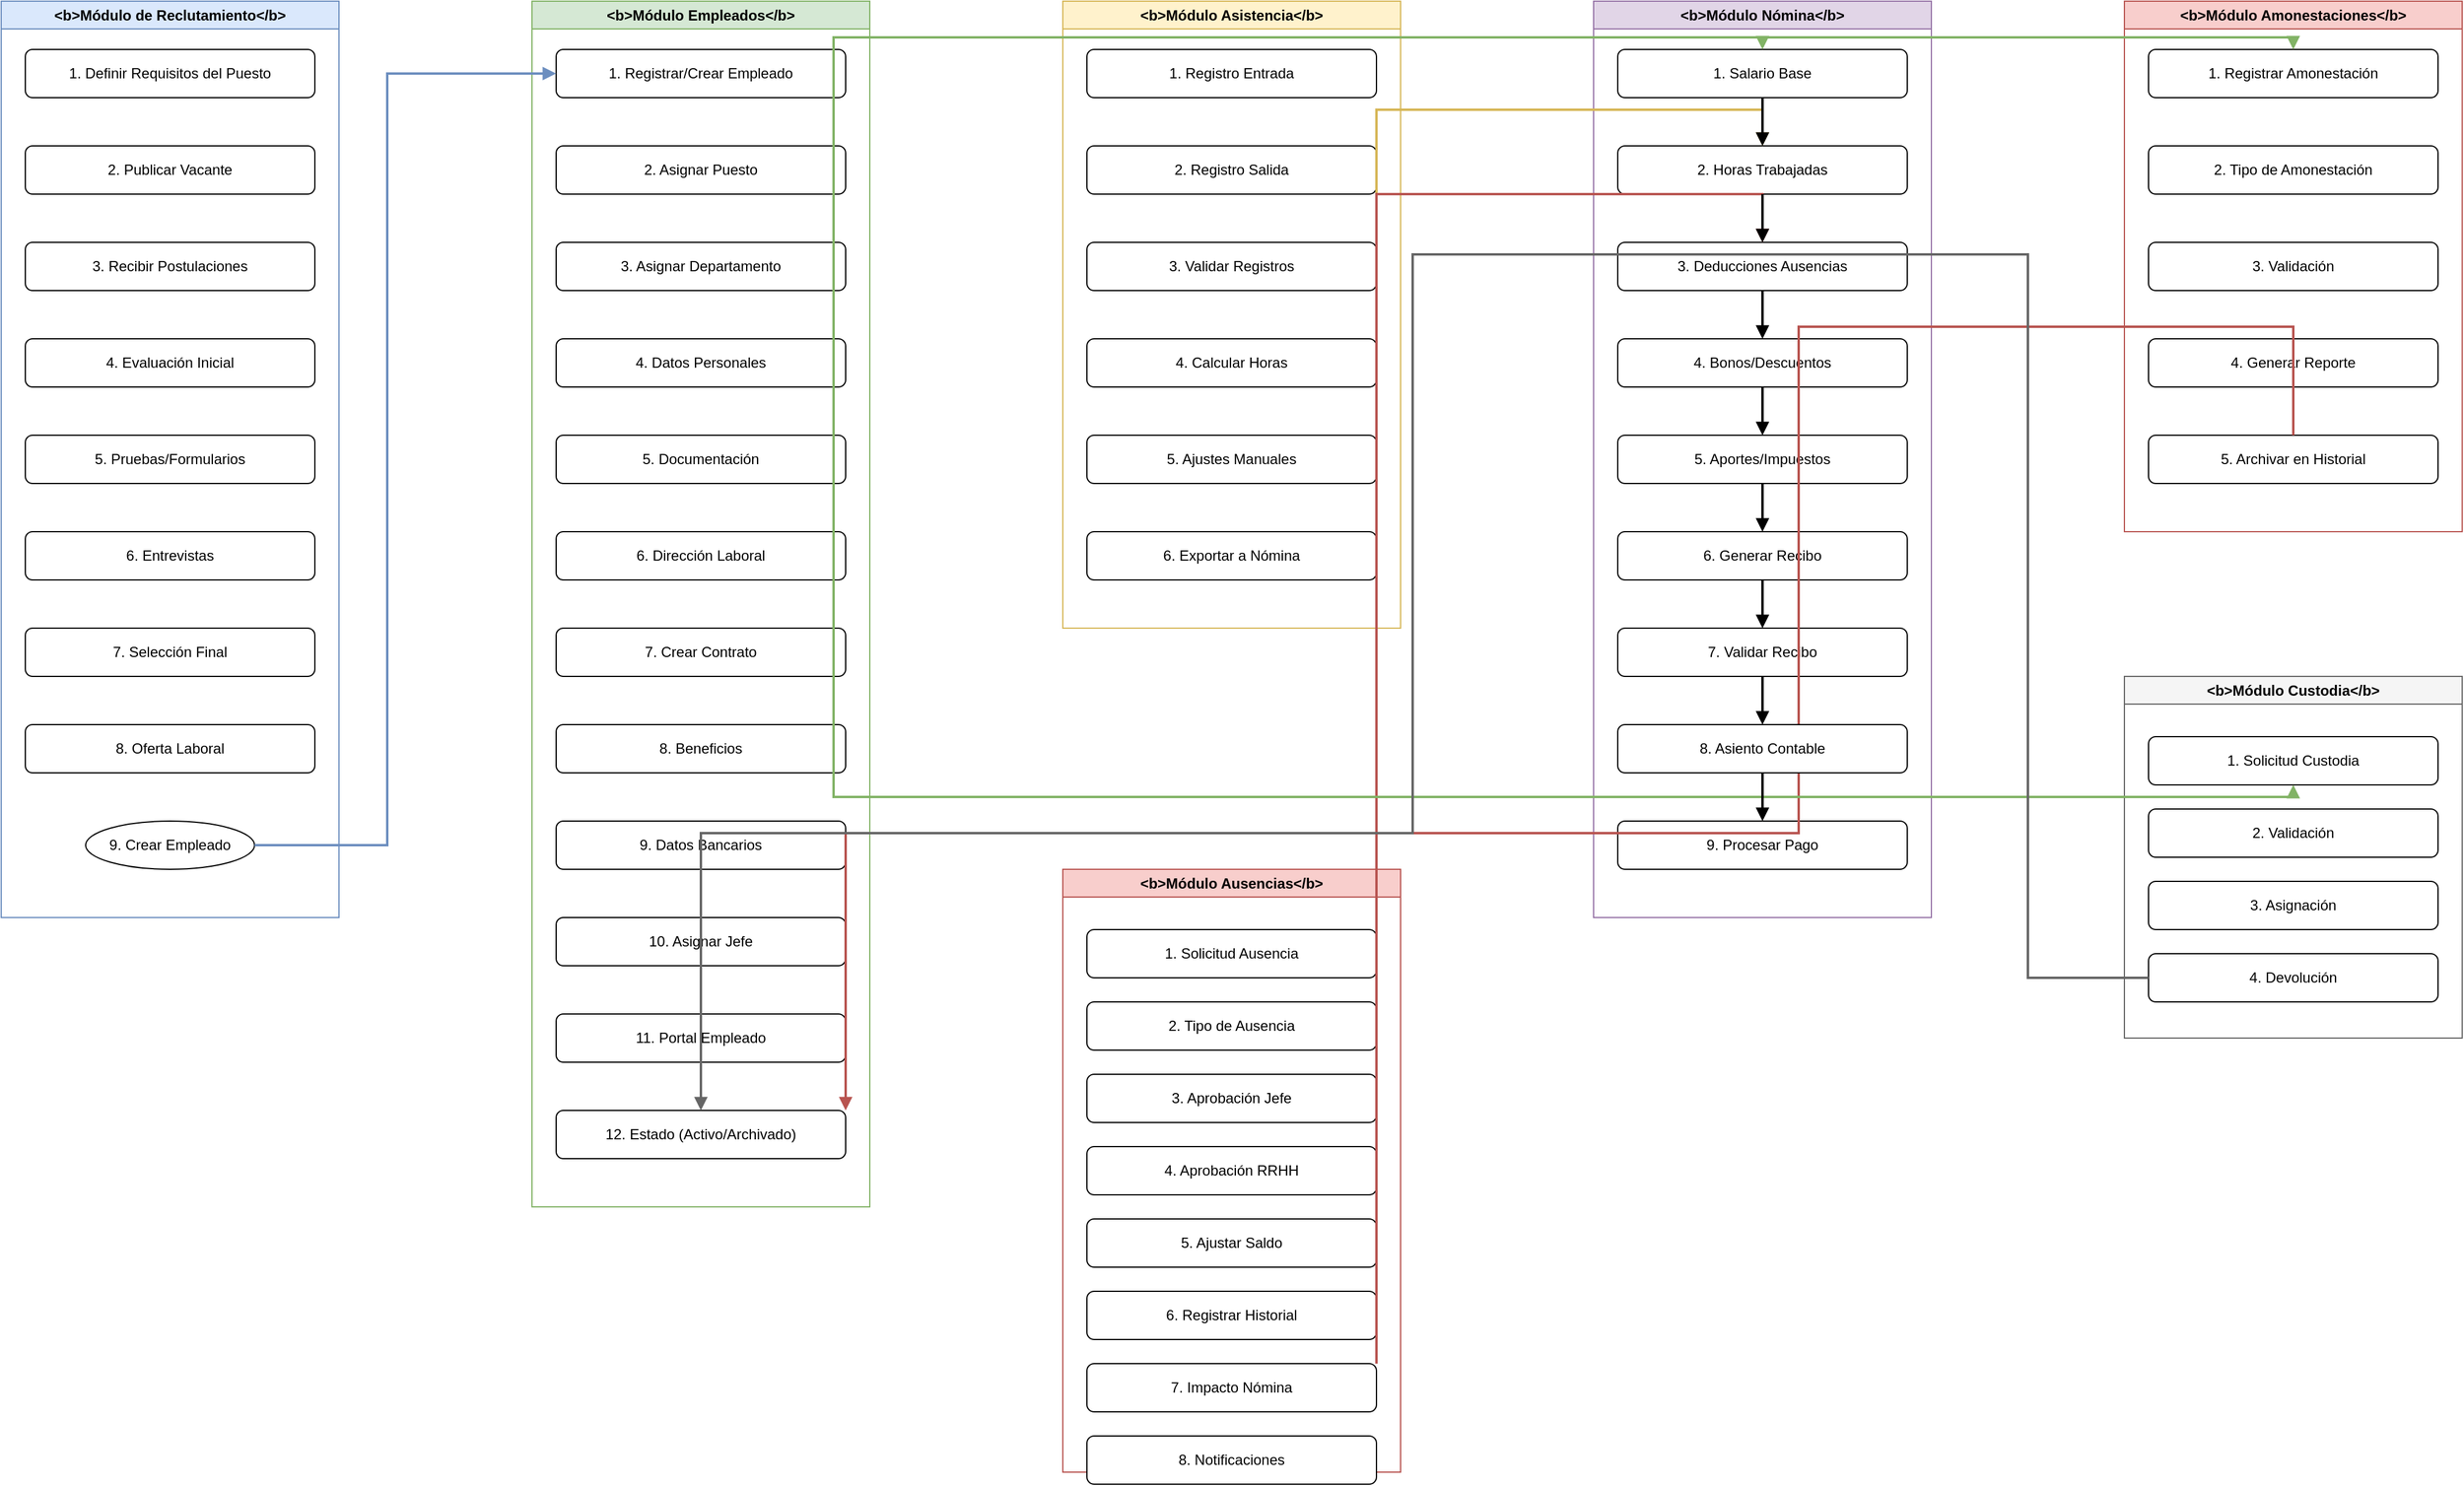 <mxfile version="26.2.14">
  <diagram name="RRHH_Odoo_Flujo_Optimizado" id="X3b9cJ5aVg2Kd97cH52v">
    <mxGraphModel dx="1678" dy="871" grid="1" gridSize="10" guides="1" tooltips="1" connect="1" arrows="1" fold="1" page="1" pageScale="1" pageWidth="1169" pageHeight="827" math="0" shadow="0">
      <root>
        <mxCell id="0" />
        <mxCell id="1" parent="0" />
        <mxCell id="reclutamiento" value="&lt;b&gt;Módulo de Reclutamiento&lt;/b&gt;" style="swimlane;whiteSpace=wrap;fillColor=#dae8fc;strokeColor=#6c8ebf;" parent="1" vertex="1">
          <mxGeometry x="40" y="40" width="280" height="760" as="geometry" />
        </mxCell>
        <mxCell id="definir_requisitos" value="1. Definir Requisitos del Puesto" style="rounded=1;whiteSpace=wrap;" parent="reclutamiento" vertex="1">
          <mxGeometry x="20" y="40" width="240" height="40" as="geometry" />
        </mxCell>
        <mxCell id="publicar_vacante" value="2. Publicar Vacante" style="rounded=1;whiteSpace=wrap;" parent="reclutamiento" vertex="1">
          <mxGeometry x="20" y="120" width="240" height="40" as="geometry" />
        </mxCell>
        <mxCell id="recibir_postulaciones" value="3. Recibir Postulaciones" style="rounded=1;whiteSpace=wrap;" parent="reclutamiento" vertex="1">
          <mxGeometry x="20" y="200" width="240" height="40" as="geometry" />
        </mxCell>
        <mxCell id="evaluar_candidatos" value="4. Evaluación Inicial" style="rounded=1;whiteSpace=wrap;" parent="reclutamiento" vertex="1">
          <mxGeometry x="20" y="280" width="240" height="40" as="geometry" />
        </mxCell>
        <mxCell id="test_formulario" value="5. Pruebas/Formularios" style="rounded=1;whiteSpace=wrap;" parent="reclutamiento" vertex="1">
          <mxGeometry x="20" y="360" width="240" height="40" as="geometry" />
        </mxCell>
        <mxCell id="entrevistas" value="6. Entrevistas" style="rounded=1;whiteSpace=wrap;" parent="reclutamiento" vertex="1">
          <mxGeometry x="20" y="440" width="240" height="40" as="geometry" />
        </mxCell>
        <mxCell id="seleccion" value="7. Selección Final" style="rounded=1;whiteSpace=wrap;" parent="reclutamiento" vertex="1">
          <mxGeometry x="20" y="520" width="240" height="40" as="geometry" />
        </mxCell>
        <mxCell id="oferta_laboral" value="8. Oferta Laboral" style="rounded=1;whiteSpace=wrap;" parent="reclutamiento" vertex="1">
          <mxGeometry x="20" y="600" width="240" height="40" as="geometry" />
        </mxCell>
        <mxCell id="crear_empleado" value="9. Crear Empleado" style="ellipse;whiteSpace=wrap;" parent="reclutamiento" vertex="1">
          <mxGeometry x="70" y="680" width="140" height="40" as="geometry" />
        </mxCell>
        <mxCell id="empleados" value="&lt;b&gt;Módulo Empleados&lt;/b&gt;" style="swimlane;whiteSpace=wrap;fillColor=#d5e8d4;strokeColor=#82b366;" parent="1" vertex="1">
          <mxGeometry x="480" y="40" width="280" height="1000" as="geometry" />
        </mxCell>
        <mxCell id="registro_empleado" value="1. Registrar/Crear Empleado" style="rounded=1;whiteSpace=wrap;" parent="empleados" vertex="1">
          <mxGeometry x="20" y="40" width="240" height="40" as="geometry" />
        </mxCell>
        <mxCell id="asignacion_puesto" value="2. Asignar Puesto" style="rounded=1;whiteSpace=wrap;" parent="empleados" vertex="1">
          <mxGeometry x="20" y="120" width="240" height="40" as="geometry" />
        </mxCell>
        <mxCell id="asignacion_departamento" value="3. Asignar Departamento" style="rounded=1;whiteSpace=wrap;" parent="empleados" vertex="1">
          <mxGeometry x="20" y="200" width="240" height="40" as="geometry" />
        </mxCell>
        <mxCell id="carga_datos_personales" value="4. Datos Personales" style="rounded=1;whiteSpace=wrap;" parent="empleados" vertex="1">
          <mxGeometry x="20" y="280" width="240" height="40" as="geometry" />
        </mxCell>
        <mxCell id="carga_documentacion" value="5. Documentación" style="rounded=1;whiteSpace=wrap;" parent="empleados" vertex="1">
          <mxGeometry x="20" y="360" width="240" height="40" as="geometry" />
        </mxCell>
        <mxCell id="asignacion_direccion" value="6. Dirección Laboral" style="rounded=1;whiteSpace=wrap;" parent="empleados" vertex="1">
          <mxGeometry x="20" y="440" width="240" height="40" as="geometry" />
        </mxCell>
        <mxCell id="creacion_contrato" value="7. Crear Contrato" style="rounded=1;whiteSpace=wrap;" parent="empleados" vertex="1">
          <mxGeometry x="20" y="520" width="240" height="40" as="geometry" />
        </mxCell>
        <mxCell id="gestion_beneficios" value="8. Beneficios" style="rounded=1;whiteSpace=wrap;" parent="empleados" vertex="1">
          <mxGeometry x="20" y="600" width="240" height="40" as="geometry" />
        </mxCell>
        <mxCell id="actualizacion_periodica" value="9. Datos Bancarios" style="rounded=1;whiteSpace=wrap;" parent="empleados" vertex="1">
          <mxGeometry x="20" y="680" width="240" height="40" as="geometry" />
        </mxCell>
        <mxCell id="asignacion_responsable" value="10. Asignar Jefe" style="rounded=1;whiteSpace=wrap;" parent="empleados" vertex="1">
          <mxGeometry x="20" y="760" width="240" height="40" as="geometry" />
        </mxCell>
        <mxCell id="activacion_portal" value="11. Portal Empleado" style="rounded=1;whiteSpace=wrap;" parent="empleados" vertex="1">
          <mxGeometry x="20" y="840" width="240" height="40" as="geometry" />
        </mxCell>
        <mxCell id="control_cambio_estado" value="12. Estado (Activo/Archivado)" style="rounded=1;whiteSpace=wrap;" parent="empleados" vertex="1">
          <mxGeometry x="20" y="920" width="240" height="40" as="geometry" />
        </mxCell>
        <mxCell id="asistencia" value="&lt;b&gt;Módulo Asistencia&lt;/b&gt;" style="swimlane;whiteSpace=wrap;fillColor=#fff2cc;strokeColor=#d6b656;" parent="1" vertex="1">
          <mxGeometry x="920" y="40" width="280" height="520" as="geometry" />
        </mxCell>
        <mxCell id="registro_entrada" value="1. Registro Entrada" style="rounded=1;whiteSpace=wrap;" parent="asistencia" vertex="1">
          <mxGeometry x="20" y="40" width="240" height="40" as="geometry" />
        </mxCell>
        <mxCell id="registro_salida" value="2. Registro Salida" style="rounded=1;whiteSpace=wrap;" parent="asistencia" vertex="1">
          <mxGeometry x="20" y="120" width="240" height="40" as="geometry" />
        </mxCell>
        <mxCell id="validacion_asistencia" value="3. Validar Registros" style="rounded=1;whiteSpace=wrap;" parent="asistencia" vertex="1">
          <mxGeometry x="20" y="200" width="240" height="40" as="geometry" />
        </mxCell>
        <mxCell id="calculo_horas_trabajadas" value="4. Calcular Horas" style="rounded=1;whiteSpace=wrap;" parent="asistencia" vertex="1">
          <mxGeometry x="20" y="280" width="240" height="40" as="geometry" />
        </mxCell>
        <mxCell id="ajuste_manual" value="5. Ajustes Manuales" style="rounded=1;whiteSpace=wrap;" parent="asistencia" vertex="1">
          <mxGeometry x="20" y="360" width="240" height="40" as="geometry" />
        </mxCell>
        <mxCell id="exportacion_nomina" value="6. Exportar a Nómina" style="rounded=1;whiteSpace=wrap;" parent="asistencia" vertex="1">
          <mxGeometry x="20" y="440" width="240" height="40" as="geometry" />
        </mxCell>
        <mxCell id="ausencias" value="&lt;b&gt;Módulo Ausencias&lt;/b&gt;" style="swimlane;whiteSpace=wrap;fillColor=#f8cecc;strokeColor=#b85450;" parent="1" vertex="1">
          <mxGeometry x="920" y="760" width="280" height="500" as="geometry" />
        </mxCell>
        <mxCell id="creacion_solicitud" value="1. Solicitud Ausencia" style="rounded=1;whiteSpace=wrap;" parent="ausencias" vertex="1">
          <mxGeometry x="20" y="50" width="240" height="40" as="geometry" />
        </mxCell>
        <mxCell id="seleccion_tipo_ausencia" value="2. Tipo de Ausencia" style="rounded=1;whiteSpace=wrap;" parent="ausencias" vertex="1">
          <mxGeometry x="20" y="110" width="240" height="40" as="geometry" />
        </mxCell>
        <mxCell id="validacion_responsable" value="3. Aprobación Jefe" style="rounded=1;whiteSpace=wrap;" parent="ausencias" vertex="1">
          <mxGeometry x="20" y="170" width="240" height="40" as="geometry" />
        </mxCell>
        <mxCell id="validacion_rrhh" value="4. Aprobación RRHH" style="rounded=1;whiteSpace=wrap;" parent="ausencias" vertex="1">
          <mxGeometry x="20" y="230" width="240" height="40" as="geometry" />
        </mxCell>
        <mxCell id="ajuste_saldo" value="5. Ajustar Saldo" style="rounded=1;whiteSpace=wrap;" parent="ausencias" vertex="1">
          <mxGeometry x="20" y="290" width="240" height="40" as="geometry" />
        </mxCell>
        <mxCell id="registro_historial" value="6. Registrar Historial" style="rounded=1;whiteSpace=wrap;" parent="ausencias" vertex="1">
          <mxGeometry x="20" y="350" width="240" height="40" as="geometry" />
        </mxCell>
        <mxCell id="enlace_nomina" value="7. Impacto Nómina" style="rounded=1;whiteSpace=wrap;" parent="ausencias" vertex="1">
          <mxGeometry x="20" y="410" width="240" height="40" as="geometry" />
        </mxCell>
        <mxCell id="notificaciones" value="8. Notificaciones" style="rounded=1;whiteSpace=wrap;" parent="ausencias" vertex="1">
          <mxGeometry x="20" y="470" width="240" height="40" as="geometry" />
        </mxCell>
        <mxCell id="nomina" value="&lt;b&gt;Módulo Nómina&lt;/b&gt;" style="swimlane;whiteSpace=wrap;fillColor=#e1d5e7;strokeColor=#9673a6;" parent="1" vertex="1">
          <mxGeometry x="1360" y="40" width="280" height="760" as="geometry" />
        </mxCell>
        <mxCell id="calculo_salario_base" value="1. Salario Base" style="rounded=1;whiteSpace=wrap;" parent="nomina" vertex="1">
          <mxGeometry x="20" y="40" width="240" height="40" as="geometry" />
        </mxCell>
        <mxCell id="inclusion_horas_trabajadas" value="2. Horas Trabajadas" style="rounded=1;whiteSpace=wrap;" parent="nomina" vertex="1">
          <mxGeometry x="20" y="120" width="240" height="40" as="geometry" />
        </mxCell>
        <mxCell id="inclusion_ausencias" value="3. Deducciones Ausencias" style="rounded=1;whiteSpace=wrap;" parent="nomina" vertex="1">
          <mxGeometry x="20" y="200" width="240" height="40" as="geometry" />
        </mxCell>
        <mxCell id="inclusion_inputs_adicionales" value="4. Bonos/Descuentos" style="rounded=1;whiteSpace=wrap;" parent="nomina" vertex="1">
          <mxGeometry x="20" y="280" width="240" height="40" as="geometry" />
        </mxCell>
        <mxCell id="calculo_aportes_impuestos" value="5. Aportes/Impuestos" style="rounded=1;whiteSpace=wrap;" parent="nomina" vertex="1">
          <mxGeometry x="20" y="360" width="240" height="40" as="geometry" />
        </mxCell>
        <mxCell id="generacion_recibo_nomina" value="6. Generar Recibo" style="rounded=1;whiteSpace=wrap;" parent="nomina" vertex="1">
          <mxGeometry x="20" y="440" width="240" height="40" as="geometry" />
        </mxCell>
        <mxCell id="validacion_recibo" value="7. Validar Recibo" style="rounded=1;whiteSpace=wrap;" parent="nomina" vertex="1">
          <mxGeometry x="20" y="520" width="240" height="40" as="geometry" />
        </mxCell>
        <mxCell id="proceso_pago" value="9. Procesar Pago" style="rounded=1;whiteSpace=wrap;" parent="nomina" vertex="1">
          <mxGeometry x="20" y="680" width="240" height="40" as="geometry" />
        </mxCell>
        <mxCell id="custodia" value="&lt;b&gt;Módulo Custodia&lt;/b&gt;" style="swimlane;whiteSpace=wrap;fillColor=#f5f5f5;strokeColor=#666666;" parent="1" vertex="1">
          <mxGeometry x="1800" y="600" width="280" height="300" as="geometry" />
        </mxCell>
        <mxCell id="registro_solicitud_custodia" value="1. Solicitud Custodia" style="rounded=1;whiteSpace=wrap;" parent="custodia" vertex="1">
          <mxGeometry x="20" y="50" width="240" height="40" as="geometry" />
        </mxCell>
        <mxCell id="validacion_custodia" value="2. Validación" style="rounded=1;whiteSpace=wrap;" parent="custodia" vertex="1">
          <mxGeometry x="20" y="110" width="240" height="40" as="geometry" />
        </mxCell>
        <mxCell id="asignacion_propiedad" value="3. Asignación" style="rounded=1;whiteSpace=wrap;" parent="custodia" vertex="1">
          <mxGeometry x="20" y="170" width="240" height="40" as="geometry" />
        </mxCell>
        <mxCell id="registro_devolucion" value="4. Devolución" style="rounded=1;whiteSpace=wrap;" parent="custodia" vertex="1">
          <mxGeometry x="20" y="230" width="240" height="40" as="geometry" />
        </mxCell>
        <mxCell id="amonestaciones" value="&lt;b&gt;Módulo Amonestaciones&lt;/b&gt;" style="swimlane;whiteSpace=wrap;fillColor=#f8cecc;strokeColor=#b85450;" parent="1" vertex="1">
          <mxGeometry x="1800" y="40" width="280" height="440" as="geometry" />
        </mxCell>
        <mxCell id="registro_amonestacion" value="1. Registrar Amonestación" style="rounded=1;whiteSpace=wrap;" parent="amonestaciones" vertex="1">
          <mxGeometry x="20" y="40" width="240" height="40" as="geometry" />
        </mxCell>
        <mxCell id="definicion_tipo_amonestacion" value="2. Tipo de Amonestación" style="rounded=1;whiteSpace=wrap;" parent="amonestaciones" vertex="1">
          <mxGeometry x="20" y="120" width="240" height="40" as="geometry" />
        </mxCell>
        <mxCell id="validacion_amonestacion" value="3. Validación" style="rounded=1;whiteSpace=wrap;" parent="amonestaciones" vertex="1">
          <mxGeometry x="20" y="200" width="240" height="40" as="geometry" />
        </mxCell>
        <mxCell id="generacion_reporte_pdf" value="4. Generar Reporte" style="rounded=1;whiteSpace=wrap;" parent="amonestaciones" vertex="1">
          <mxGeometry x="20" y="280" width="240" height="40" as="geometry" />
        </mxCell>
        <mxCell id="archivo_historial_empleado" value="5. Archivar en Historial" style="rounded=1;whiteSpace=wrap;" parent="amonestaciones" vertex="1">
          <mxGeometry x="20" y="360" width="240" height="40" as="geometry" />
        </mxCell>
        <mxCell id="con_reclutamiento_empleados" style="edgeStyle=orthogonalEdgeStyle;rounded=0;endArrow=block;html=1;strokeColor=#6c8ebf;strokeWidth=2;" parent="1" source="crear_empleado" target="registro_empleado" edge="1">
          <mxGeometry relative="1" as="geometry">
            <mxPoint x="360" y="570" as="sourcePoint" />
            <mxPoint x="360" y="70" as="targetPoint" />
            <Array as="points">
              <mxPoint x="360" y="740" />
              <mxPoint x="360" y="100" />
            </Array>
          </mxGeometry>
        </mxCell>
        <mxCell id="con_empleados_nomina_contrato" style="edgeStyle=orthogonalEdgeStyle;rounded=0;endArrow=block;html=1;strokeColor=#82b366;strokeWidth=2;" parent="1" source="creacion_contrato" target="calculo_salario_base" edge="1">
          <mxGeometry relative="1" as="geometry">
            <Array as="points">
              <mxPoint x="730" y="430" />
              <mxPoint x="730" y="70" />
              <mxPoint x="1090" y="70" />
            </Array>
          </mxGeometry>
        </mxCell>
        <mxCell id="con_asistencia_nomina_horas" style="edgeStyle=orthogonalEdgeStyle;rounded=0;endArrow=block;html=1;strokeColor=#d6b656;strokeWidth=2;" parent="1" source="exportacion_nomina" target="inclusion_horas_trabajadas" edge="1">
          <mxGeometry relative="1" as="geometry">
            <Array as="points">
              <mxPoint x="1180" y="370" />
              <mxPoint x="1180" y="130" />
              <mxPoint x="1220" y="130" />
            </Array>
          </mxGeometry>
        </mxCell>
        <mxCell id="con_ausencias_nomina_dias" style="edgeStyle=orthogonalEdgeStyle;rounded=0;endArrow=block;html=1;strokeColor=#b85450;strokeWidth=2;" parent="1" source="enlace_nomina" target="inclusion_ausencias" edge="1">
          <mxGeometry relative="1" as="geometry">
            <Array as="points">
              <mxPoint x="1180" y="200" />
              <mxPoint x="1500" y="200" />
            </Array>
          </mxGeometry>
        </mxCell>
        <mxCell id="con_empleado_amonestaciones" style="edgeStyle=orthogonalEdgeStyle;rounded=0;endArrow=block;html=1;strokeColor=#82b366;strokeWidth=2;" parent="1" source="registro_empleado" target="registro_amonestacion" edge="1">
          <mxGeometry relative="1" as="geometry">
            <Array as="points">
              <mxPoint x="730" y="70" />
              <mxPoint x="730" y="70" />
              <mxPoint x="1410" y="70" />
            </Array>
          </mxGeometry>
        </mxCell>
        <mxCell id="con_amonestaciones_historial" style="edgeStyle=orthogonalEdgeStyle;rounded=0;endArrow=block;html=1;strokeColor=#b85450;strokeWidth=2;" parent="1" source="archivo_historial_empleado" target="control_cambio_estado" edge="1">
          <mxGeometry relative="1" as="geometry">
            <Array as="points">
              <mxPoint x="1940" y="310" />
              <mxPoint x="1530" y="310" />
              <mxPoint x="1530" y="730" />
              <mxPoint x="740" y="730" />
            </Array>
          </mxGeometry>
        </mxCell>
        <mxCell id="con_empleado_custodia" style="edgeStyle=orthogonalEdgeStyle;rounded=0;endArrow=block;html=1;strokeColor=#82b366;strokeWidth=2;" parent="1" source="registro_empleado" target="registro_solicitud_custodia" edge="1">
          <mxGeometry relative="1" as="geometry">
            <Array as="points">
              <mxPoint x="730" y="70" />
              <mxPoint x="730" y="700" />
              <mxPoint x="1090" y="700" />
            </Array>
          </mxGeometry>
        </mxCell>
        <mxCell id="con_custodia_estado" style="edgeStyle=orthogonalEdgeStyle;rounded=0;endArrow=block;html=1;strokeColor=#666666;strokeWidth=2;" parent="1" source="registro_devolucion" target="control_cambio_estado" edge="1">
          <mxGeometry relative="1" as="geometry">
            <Array as="points">
              <mxPoint x="1720" y="250" />
              <mxPoint x="1210" y="250" />
              <mxPoint x="1210" y="730" />
              <mxPoint x="620" y="730" />
            </Array>
          </mxGeometry>
        </mxCell>
        <mxCell id="con_salario_horas" style="edgeStyle=orthogonalEdgeStyle;rounded=0;endArrow=block;html=1;strokeWidth=2;" parent="1" source="calculo_salario_base" target="inclusion_horas_trabajadas" edge="1">
          <mxGeometry relative="1" as="geometry" />
        </mxCell>
        <mxCell id="con_horas_ausencias" style="edgeStyle=orthogonalEdgeStyle;rounded=0;endArrow=block;html=1;strokeWidth=2;" parent="1" source="inclusion_horas_trabajadas" target="inclusion_ausencias" edge="1">
          <mxGeometry relative="1" as="geometry" />
        </mxCell>
        <mxCell id="con_ausencias_inputs" style="edgeStyle=orthogonalEdgeStyle;rounded=0;endArrow=block;html=1;strokeWidth=2;" parent="1" source="inclusion_ausencias" target="inclusion_inputs_adicionales" edge="1">
          <mxGeometry relative="1" as="geometry" />
        </mxCell>
        <mxCell id="con_inputs_aportes" style="edgeStyle=orthogonalEdgeStyle;rounded=0;endArrow=block;html=1;strokeWidth=2;" parent="1" source="inclusion_inputs_adicionales" target="calculo_aportes_impuestos" edge="1">
          <mxGeometry relative="1" as="geometry" />
        </mxCell>
        <mxCell id="con_aportes_recibo" style="edgeStyle=orthogonalEdgeStyle;rounded=0;endArrow=block;html=1;strokeWidth=2;" parent="1" source="calculo_aportes_impuestos" target="generacion_recibo_nomina" edge="1">
          <mxGeometry relative="1" as="geometry" />
        </mxCell>
        <mxCell id="con_recibo_validacion" style="edgeStyle=orthogonalEdgeStyle;rounded=0;endArrow=block;html=1;strokeWidth=2;" parent="1" source="generacion_recibo_nomina" target="validacion_recibo" edge="1">
          <mxGeometry relative="1" as="geometry" />
        </mxCell>
        <mxCell id="con_validacion_asiento" style="edgeStyle=orthogonalEdgeStyle;rounded=0;endArrow=block;html=1;strokeWidth=2;" parent="1" source="validacion_recibo" target="generacion_asiento_contable" edge="1">
          <mxGeometry relative="1" as="geometry" />
        </mxCell>
        <mxCell id="con_asiento_pago" style="edgeStyle=orthogonalEdgeStyle;rounded=0;endArrow=block;html=1;strokeWidth=2;" parent="1" source="generacion_asiento_contable" target="proceso_pago" edge="1">
          <mxGeometry relative="1" as="geometry" />
        </mxCell>
        <mxCell id="generacion_asiento_contable" value="8. Asiento Contable" style="rounded=1;whiteSpace=wrap;" parent="1" vertex="1">
          <mxGeometry x="1380" y="640" width="240" height="40" as="geometry" />
        </mxCell>
      </root>
    </mxGraphModel>
  </diagram>
</mxfile>
